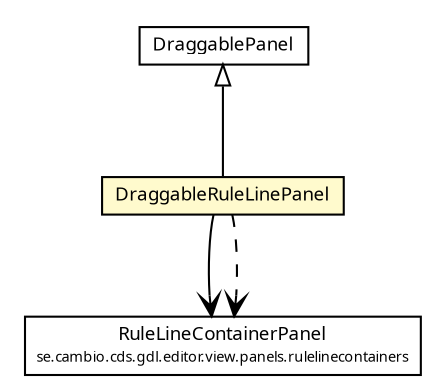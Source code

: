 #!/usr/local/bin/dot
#
# Class diagram 
# Generated by UMLGraph version R5_6 (http://www.umlgraph.org/)
#

digraph G {
	edge [fontname="Trebuchet MS",fontsize=10,labelfontname="Trebuchet MS",labelfontsize=10];
	node [fontname="Trebuchet MS",fontsize=10,shape=plaintext];
	nodesep=0.25;
	ranksep=0.5;
	// se.cambio.cds.gdl.editor.view.panels.DraggableRuleLinePanel
	c162665 [label=<<table title="se.cambio.cds.gdl.editor.view.panels.DraggableRuleLinePanel" border="0" cellborder="1" cellspacing="0" cellpadding="2" port="p" bgcolor="lemonChiffon" href="./DraggableRuleLinePanel.html">
		<tr><td><table border="0" cellspacing="0" cellpadding="1">
<tr><td align="center" balign="center"><font face="Trebuchet MS"> DraggableRuleLinePanel </font></td></tr>
		</table></td></tr>
		</table>>, URL="./DraggableRuleLinePanel.html", fontname="Trebuchet MS", fontcolor="black", fontsize=9.0];
	// se.cambio.cds.gdl.editor.view.panels.DraggablePanel
	c162666 [label=<<table title="se.cambio.cds.gdl.editor.view.panels.DraggablePanel" border="0" cellborder="1" cellspacing="0" cellpadding="2" port="p" href="./DraggablePanel.html">
		<tr><td><table border="0" cellspacing="0" cellpadding="1">
<tr><td align="center" balign="center"><font face="Trebuchet MS"> DraggablePanel </font></td></tr>
		</table></td></tr>
		</table>>, URL="./DraggablePanel.html", fontname="Trebuchet MS", fontcolor="black", fontsize=9.0];
	// se.cambio.cds.gdl.editor.view.panels.rulelinecontainers.RuleLineContainerPanel
	c162675 [label=<<table title="se.cambio.cds.gdl.editor.view.panels.rulelinecontainers.RuleLineContainerPanel" border="0" cellborder="1" cellspacing="0" cellpadding="2" port="p" href="./rulelinecontainers/RuleLineContainerPanel.html">
		<tr><td><table border="0" cellspacing="0" cellpadding="1">
<tr><td align="center" balign="center"><font face="Trebuchet MS"> RuleLineContainerPanel </font></td></tr>
<tr><td align="center" balign="center"><font face="Trebuchet MS" point-size="7.0"> se.cambio.cds.gdl.editor.view.panels.rulelinecontainers </font></td></tr>
		</table></td></tr>
		</table>>, URL="./rulelinecontainers/RuleLineContainerPanel.html", fontname="Trebuchet MS", fontcolor="black", fontsize=9.0];
	//se.cambio.cds.gdl.editor.view.panels.DraggableRuleLinePanel extends se.cambio.cds.gdl.editor.view.panels.DraggablePanel
	c162666:p -> c162665:p [dir=back,arrowtail=empty];
	// se.cambio.cds.gdl.editor.view.panels.DraggableRuleLinePanel NAVASSOC se.cambio.cds.gdl.editor.view.panels.rulelinecontainers.RuleLineContainerPanel
	c162665:p -> c162675:p [taillabel="", label="", headlabel="", fontname="Trebuchet MS", fontcolor="black", fontsize=10.0, color="black", arrowhead=open];
	// se.cambio.cds.gdl.editor.view.panels.DraggableRuleLinePanel DEPEND se.cambio.cds.gdl.editor.view.panels.rulelinecontainers.RuleLineContainerPanel
	c162665:p -> c162675:p [taillabel="", label="", headlabel="", fontname="Trebuchet MS", fontcolor="black", fontsize=10.0, color="black", arrowhead=open, style=dashed];
}

